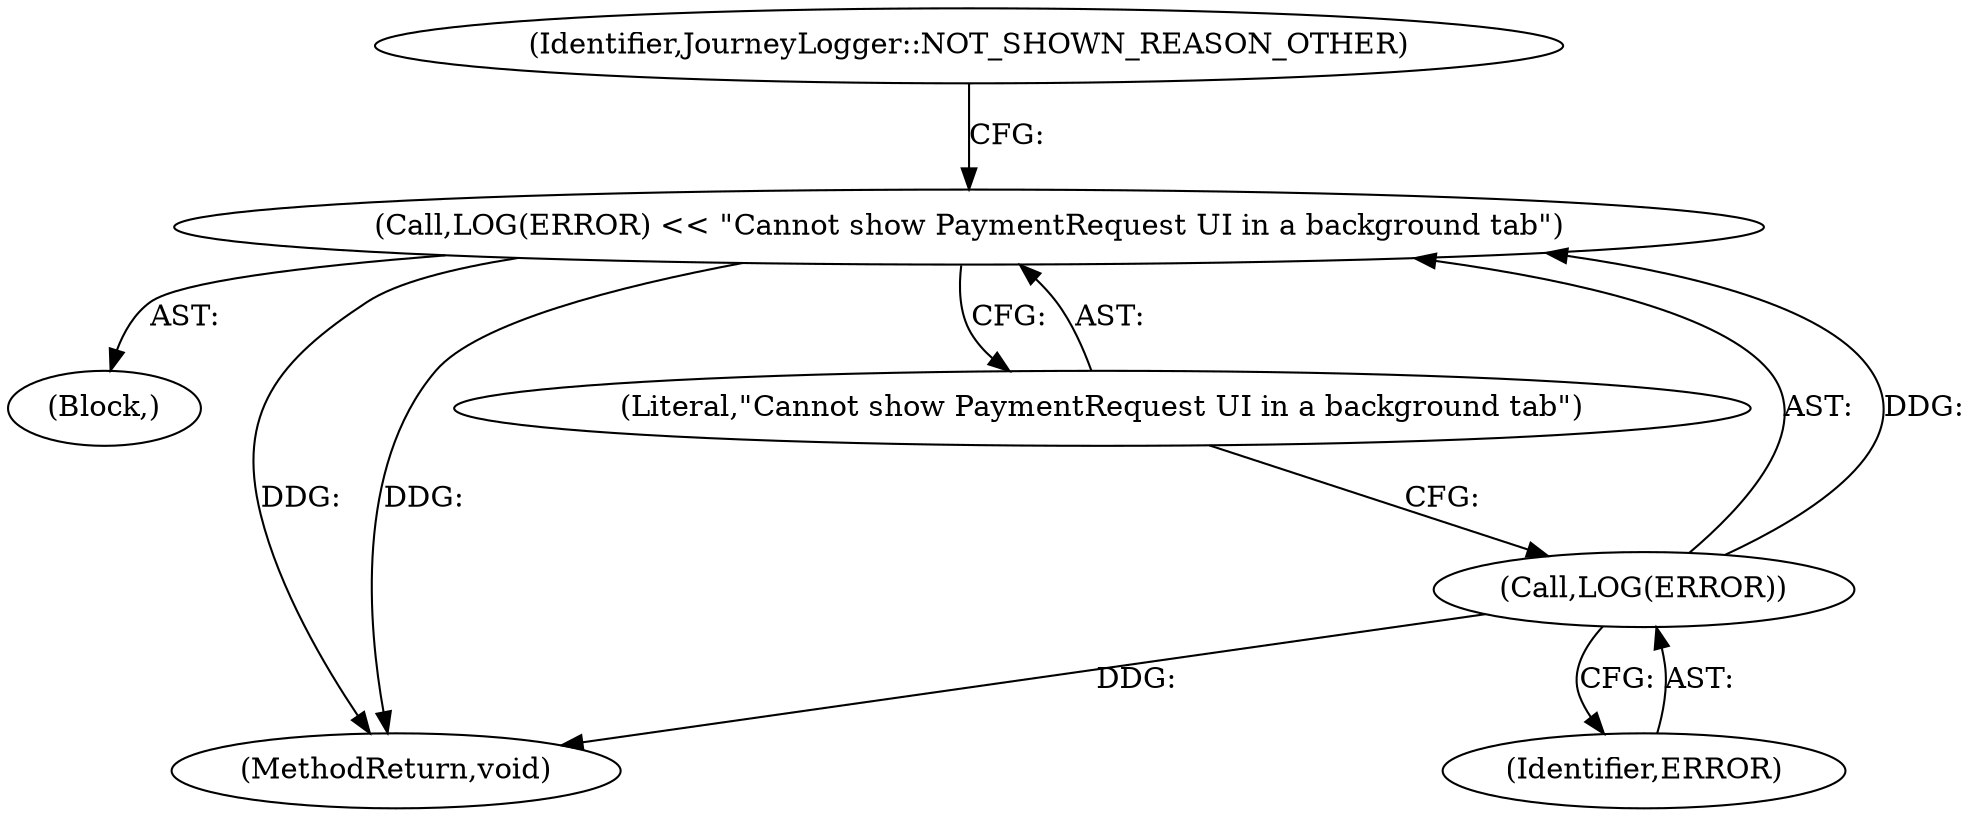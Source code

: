digraph "1_Chrome_2706470a422dec8f4ae2538e80f0e7e3c4f4f7f6_8@del" {
"1000138" [label="(Call,LOG(ERROR) << \"Cannot show PaymentRequest UI in a background tab\")"];
"1000139" [label="(Call,LOG(ERROR))"];
"1000137" [label="(Block,)"];
"1000143" [label="(Identifier,JourneyLogger::NOT_SHOWN_REASON_OTHER)"];
"1000140" [label="(Identifier,ERROR)"];
"1000138" [label="(Call,LOG(ERROR) << \"Cannot show PaymentRequest UI in a background tab\")"];
"1000165" [label="(MethodReturn,void)"];
"1000141" [label="(Literal,\"Cannot show PaymentRequest UI in a background tab\")"];
"1000139" [label="(Call,LOG(ERROR))"];
"1000138" -> "1000137"  [label="AST: "];
"1000138" -> "1000141"  [label="CFG: "];
"1000139" -> "1000138"  [label="AST: "];
"1000141" -> "1000138"  [label="AST: "];
"1000143" -> "1000138"  [label="CFG: "];
"1000138" -> "1000165"  [label="DDG: "];
"1000138" -> "1000165"  [label="DDG: "];
"1000139" -> "1000138"  [label="DDG: "];
"1000139" -> "1000140"  [label="CFG: "];
"1000140" -> "1000139"  [label="AST: "];
"1000141" -> "1000139"  [label="CFG: "];
"1000139" -> "1000165"  [label="DDG: "];
}
